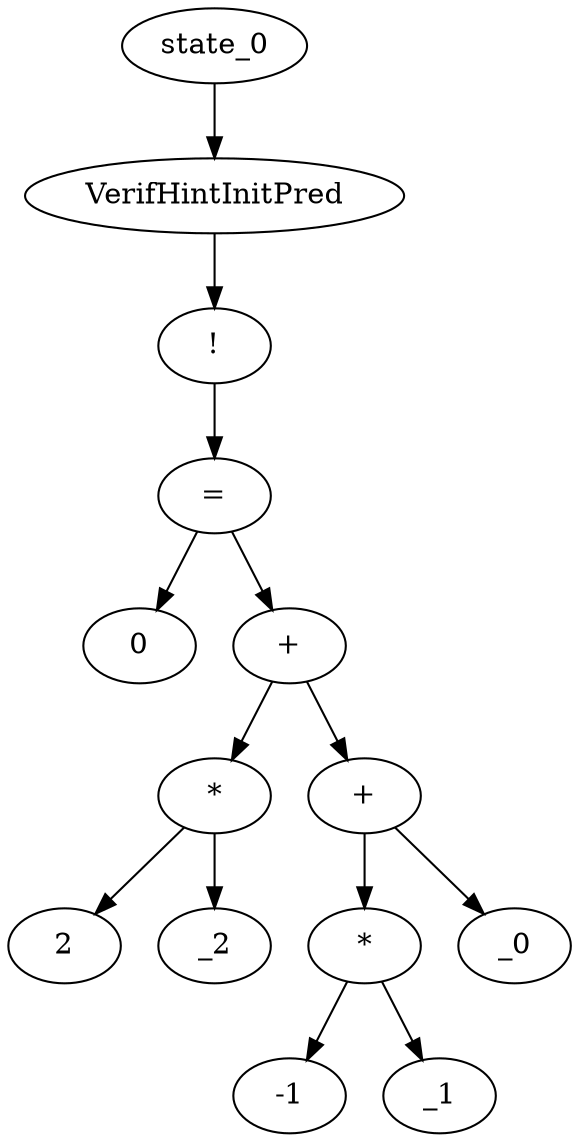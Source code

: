 digraph dag {
0 [label="state_0"];
1 [label="VerifHintInitPred"];
2 [label="!"];
3 [label="="];
4 [label="0"];
5 [label="+"];
6 [label="*"];
7 [label="2"];
8 [label="_2"];
9 [label="+"];
10 [label="*"];
11 [label="-1"];
12 [label="_1"];
13 [label="_0"];
"0" -> "1"[label=""]
"1" -> "2"[label=""]
"2" -> "3"[label=""]
"3" -> "5"[label=""]
"3" -> "4"[label=""]
"5" -> "6"[label=""]
"5" -> "9"[label=""]
"6" -> "8"[label=""]
"6" -> "7"[label=""]
"9" -> "10"[label=""]
"9" -> "13"[label=""]
"10" -> "12"[label=""]
"10" -> "11"[label=""]
}
